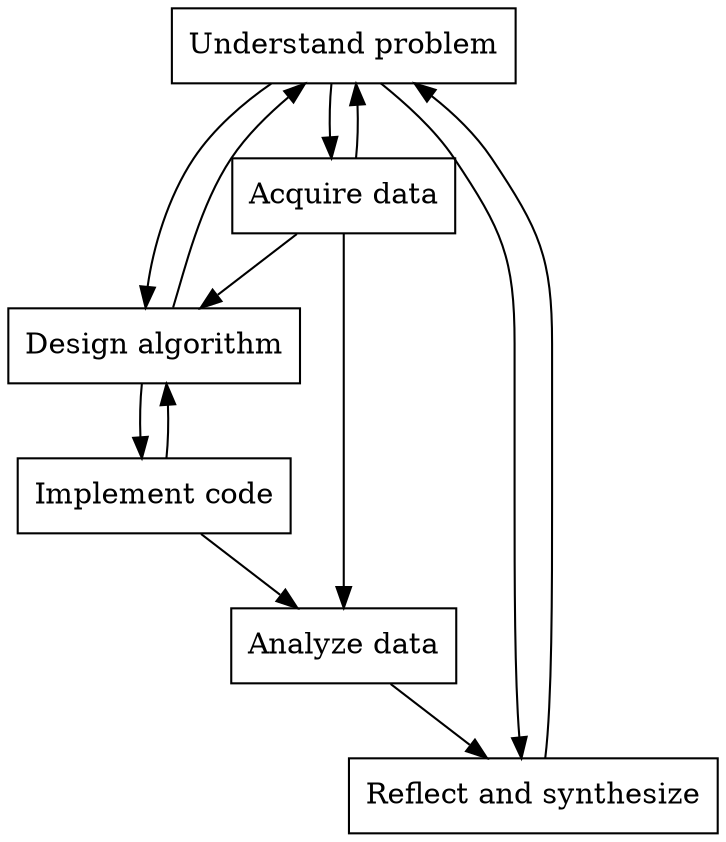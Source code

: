 digraph {
	graph [bb="-106.36,-106.83,91.579,114.28"];
	node [label="\N",
		shape=box
	];
	1	 [height=0.5,
		label="Understand problem",
		pos="-62.363,96.096",
		width=1.7778];
	2	 [height=0.5,
		label="Acquire data",
		pos="100,96.284",
		width=1.1944];
	1 -> 2;
	3	 [height=0.5,
		label="Design algorithm",
		pos="35.579,38.87",
		width=1.5556];
	1 -> 3;
	6	 [height=0.5,
		label="Reflect and synthesize",
		pos="8.1005,-88.826",
		width=0.77778];
	1 -> 6;
	2 -> 1;
	2 -> 3;
	2 -> 5;
	3 -> 1;
	4	 [height=0.5,
		label="Implement code",
		pos="55.559,-18.627",
		width=0.625];
	3 -> 4;
	6 -> 1;
	4 -> 3;
	5	 [height=0.5,
		label="Analyze data",
		pos="178.362,-50.796",
		width=0.86111];
	4 -> 5;
	5 -> 6;
}
